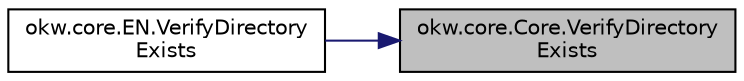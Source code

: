digraph "okw.core.Core.VerifyDirectoryExists"
{
 // INTERACTIVE_SVG=YES
 // LATEX_PDF_SIZE
  edge [fontname="Helvetica",fontsize="10",labelfontname="Helvetica",labelfontsize="10"];
  node [fontname="Helvetica",fontsize="10",shape=record];
  rankdir="RL";
  Node4054 [label="okw.core.Core.VerifyDirectory\lExists",height=0.2,width=0.4,color="black", fillcolor="grey75", style="filled", fontcolor="black",tooltip="Prüft, ob das gegebene Verzeichnis existiert."];
  Node4054 -> Node4055 [dir="back",color="midnightblue",fontsize="10",style="solid",fontname="Helvetica"];
  Node4055 [label="okw.core.EN.VerifyDirectory\lExists",height=0.2,width=0.4,color="black", fillcolor="white", style="filled",URL="$classokw_1_1core_1_1_e_n.html#a832e18e87deb97fe59452da72e9cd3be",tooltip="Prüft, ob das gegebene Verzeichnis existiert."];
}
